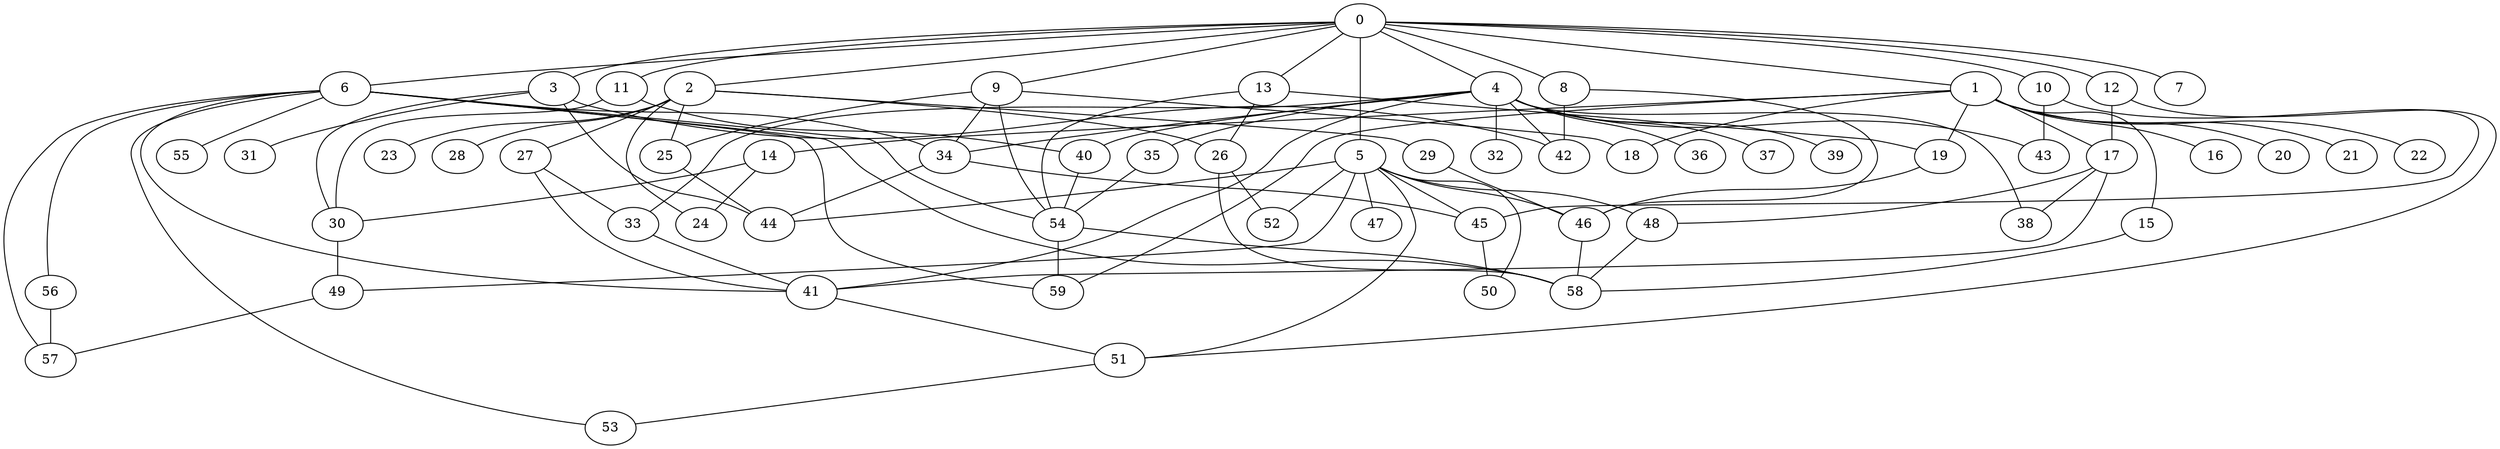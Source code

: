 
graph graphname {
    0 -- 1
0 -- 2
0 -- 3
0 -- 4
0 -- 5
0 -- 6
0 -- 7
0 -- 8
0 -- 9
0 -- 10
0 -- 11
0 -- 12
0 -- 13
1 -- 14
1 -- 15
1 -- 16
1 -- 17
1 -- 18
1 -- 19
1 -- 20
1 -- 21
1 -- 22
1 -- 59
2 -- 23
2 -- 24
2 -- 25
2 -- 26
2 -- 27
2 -- 28
2 -- 29
3 -- 30
3 -- 31
3 -- 42
3 -- 44
4 -- 32
4 -- 34
4 -- 35
4 -- 36
4 -- 37
4 -- 38
4 -- 33
4 -- 40
4 -- 41
4 -- 42
4 -- 39
4 -- 43
5 -- 44
5 -- 45
5 -- 46
5 -- 47
5 -- 48
5 -- 49
5 -- 50
5 -- 51
5 -- 52
6 -- 53
6 -- 54
6 -- 55
6 -- 56
6 -- 57
6 -- 58
6 -- 59
6 -- 41
6 -- 34
8 -- 46
8 -- 42
9 -- 18
9 -- 25
9 -- 54
9 -- 34
10 -- 43
10 -- 45
11 -- 40
11 -- 30
12 -- 51
12 -- 17
13 -- 26
13 -- 54
13 -- 19
14 -- 30
14 -- 24
15 -- 58
17 -- 38
17 -- 41
17 -- 48
19 -- 46
25 -- 44
26 -- 52
26 -- 58
27 -- 33
27 -- 41
29 -- 46
30 -- 49
33 -- 41
34 -- 44
34 -- 45
35 -- 54
40 -- 54
41 -- 51
45 -- 50
46 -- 58
48 -- 58
49 -- 57
51 -- 53
54 -- 58
54 -- 59
56 -- 57

}
